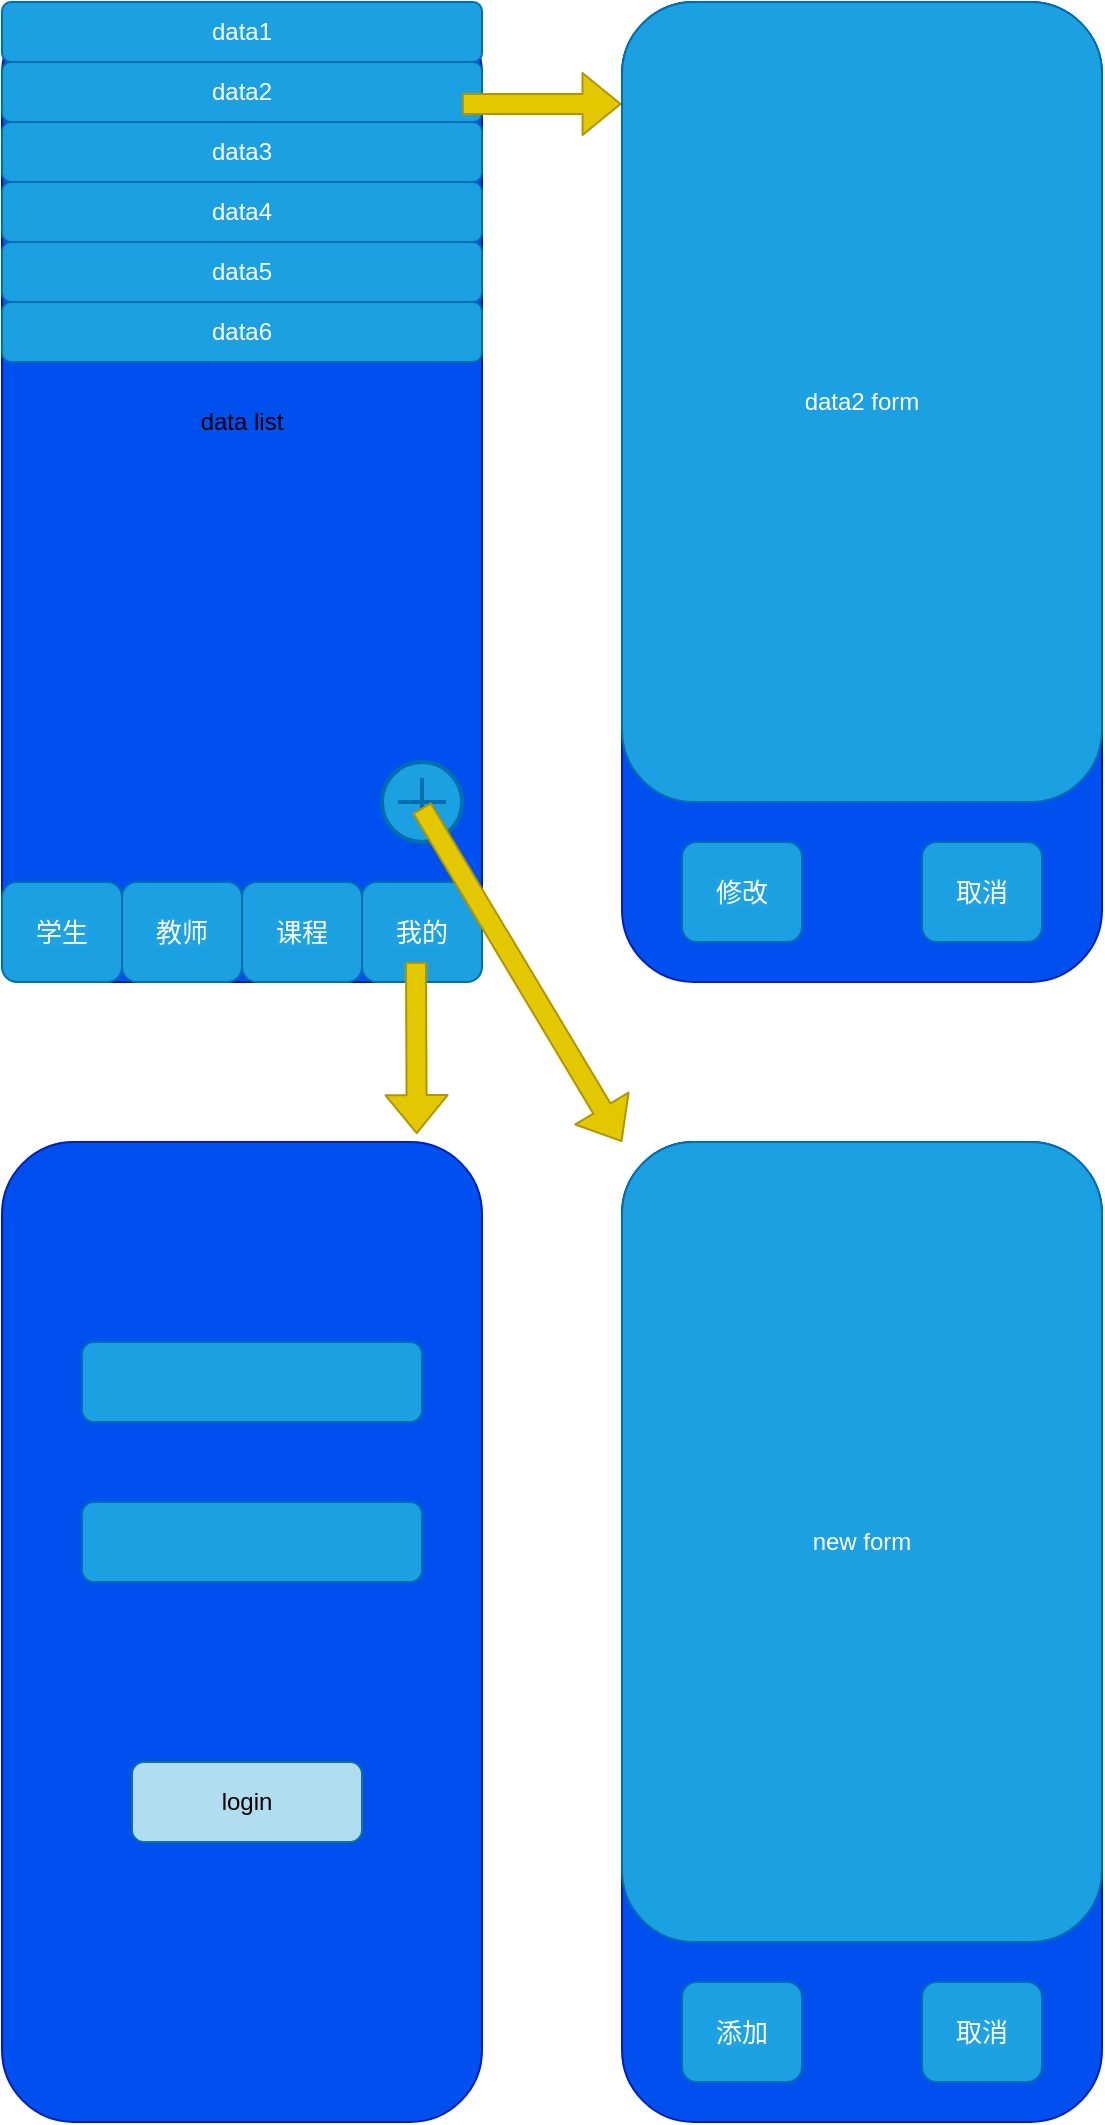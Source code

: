 <mxfile>
    <diagram id="yRWg84O2ZzBS_GjmQkxS" name="第 1 页">
        <mxGraphModel dx="1102" dy="647" grid="1" gridSize="10" guides="1" tooltips="1" connect="1" arrows="1" fold="1" page="1" pageScale="1" pageWidth="827" pageHeight="1169" math="0" shadow="0">
            <root>
                <mxCell id="0"/>
                <mxCell id="1" parent="0"/>
                <mxCell id="2" value="" style="rounded=1;whiteSpace=wrap;html=1;fillColor=#0050ef;strokeColor=#001DBC;fontColor=#ffffff;" vertex="1" parent="1">
                    <mxGeometry x="130" y="330" width="240" height="490" as="geometry"/>
                </mxCell>
                <mxCell id="3" value="&lt;span style=&quot;font-size: 13px ; background-color: rgba(255 , 255 , 255 , 0.01)&quot;&gt;学生&lt;/span&gt;" style="rounded=1;whiteSpace=wrap;html=1;fillColor=#1ba1e2;strokeColor=#006EAF;fontColor=#ffffff;" vertex="1" parent="1">
                    <mxGeometry x="130" y="770" width="60" height="50" as="geometry"/>
                </mxCell>
                <mxCell id="4" value="&lt;span style=&quot;font-size: 13px ; background-color: rgba(255 , 255 , 255 , 0.01)&quot;&gt;教师&lt;/span&gt;" style="rounded=1;whiteSpace=wrap;html=1;fillColor=#1ba1e2;strokeColor=#006EAF;fontColor=#ffffff;" vertex="1" parent="1">
                    <mxGeometry x="190" y="770" width="60" height="50" as="geometry"/>
                </mxCell>
                <mxCell id="5" value="&lt;span style=&quot;font-size: 13px ; background-color: rgba(255 , 255 , 255 , 0.01)&quot;&gt;课程&lt;/span&gt;" style="rounded=1;whiteSpace=wrap;html=1;fillColor=#1ba1e2;strokeColor=#006EAF;fontColor=#ffffff;" vertex="1" parent="1">
                    <mxGeometry x="250" y="770" width="60" height="50" as="geometry"/>
                </mxCell>
                <mxCell id="6" value="&lt;span style=&quot;font-size: 13px ; background-color: rgba(255 , 255 , 255 , 0.01)&quot;&gt;我的&lt;/span&gt;" style="rounded=1;whiteSpace=wrap;html=1;fillColor=#1ba1e2;strokeColor=#006EAF;fontColor=#ffffff;" vertex="1" parent="1">
                    <mxGeometry x="310" y="770" width="60" height="50" as="geometry"/>
                </mxCell>
                <mxCell id="7" value="data1" style="rounded=1;whiteSpace=wrap;html=1;fillColor=#1ba1e2;strokeColor=#006EAF;fontColor=#ffffff;" vertex="1" parent="1">
                    <mxGeometry x="130" y="330" width="240" height="30" as="geometry"/>
                </mxCell>
                <mxCell id="8" value="&lt;span&gt;data2&lt;/span&gt;" style="rounded=1;whiteSpace=wrap;html=1;fillColor=#1ba1e2;strokeColor=#006EAF;fontColor=#ffffff;" vertex="1" parent="1">
                    <mxGeometry x="130" y="360" width="240" height="30" as="geometry"/>
                </mxCell>
                <mxCell id="9" value="&lt;span&gt;data3&lt;/span&gt;" style="rounded=1;whiteSpace=wrap;html=1;fillColor=#1ba1e2;strokeColor=#006EAF;fontColor=#ffffff;" vertex="1" parent="1">
                    <mxGeometry x="130" y="390" width="240" height="30" as="geometry"/>
                </mxCell>
                <mxCell id="10" value="&lt;span&gt;data4&lt;/span&gt;" style="rounded=1;whiteSpace=wrap;html=1;fillColor=#1ba1e2;strokeColor=#006EAF;fontColor=#ffffff;" vertex="1" parent="1">
                    <mxGeometry x="130" y="420" width="240" height="30" as="geometry"/>
                </mxCell>
                <mxCell id="11" value="&lt;span&gt;data5&lt;/span&gt;" style="rounded=1;whiteSpace=wrap;html=1;fillColor=#1ba1e2;strokeColor=#006EAF;fontColor=#ffffff;" vertex="1" parent="1">
                    <mxGeometry x="130" y="450" width="240" height="30" as="geometry"/>
                </mxCell>
                <mxCell id="12" value="&lt;span&gt;data6&lt;/span&gt;" style="rounded=1;whiteSpace=wrap;html=1;fillColor=#1ba1e2;strokeColor=#006EAF;fontColor=#ffffff;" vertex="1" parent="1">
                    <mxGeometry x="130" y="480" width="240" height="30" as="geometry"/>
                </mxCell>
                <mxCell id="13" value="data list" style="text;html=1;strokeColor=none;fillColor=none;align=center;verticalAlign=middle;whiteSpace=wrap;rounded=0;" vertex="1" parent="1">
                    <mxGeometry x="210" y="530" width="80" height="20" as="geometry"/>
                </mxCell>
                <mxCell id="15" value="" style="rounded=1;whiteSpace=wrap;html=1;fillColor=#0050ef;strokeColor=#001DBC;fontColor=#ffffff;" vertex="1" parent="1">
                    <mxGeometry x="440" y="330" width="240" height="490" as="geometry"/>
                </mxCell>
                <mxCell id="17" value="" style="shape=flexArrow;endArrow=classic;html=1;entryX=-0.001;entryY=0.104;entryDx=0;entryDy=0;entryPerimeter=0;fillColor=#e3c800;strokeColor=#B09500;" edge="1" parent="1" target="15">
                    <mxGeometry width="50" height="50" relative="1" as="geometry">
                        <mxPoint x="360" y="381" as="sourcePoint"/>
                        <mxPoint x="490" y="270" as="targetPoint"/>
                    </mxGeometry>
                </mxCell>
                <mxCell id="19" value="data2&amp;nbsp;form" style="rounded=1;whiteSpace=wrap;html=1;fillColor=#1ba1e2;strokeColor=#006EAF;fontColor=#ffffff;" vertex="1" parent="1">
                    <mxGeometry x="440" y="330" width="240" height="400" as="geometry"/>
                </mxCell>
                <mxCell id="20" value="&lt;span style=&quot;font-size: 13px ; background-color: rgba(255 , 255 , 255 , 0.01)&quot;&gt;修改&lt;/span&gt;" style="rounded=1;whiteSpace=wrap;html=1;fillColor=#1ba1e2;strokeColor=#006EAF;fontColor=#ffffff;" vertex="1" parent="1">
                    <mxGeometry x="470" y="750" width="60" height="50" as="geometry"/>
                </mxCell>
                <mxCell id="21" value="&lt;span style=&quot;font-size: 13px ; background-color: rgba(255 , 255 , 255 , 0.01)&quot;&gt;取消&lt;/span&gt;" style="rounded=1;whiteSpace=wrap;html=1;fillColor=#1ba1e2;strokeColor=#006EAF;fontColor=#ffffff;" vertex="1" parent="1">
                    <mxGeometry x="590" y="750" width="60" height="50" as="geometry"/>
                </mxCell>
                <mxCell id="22" value="" style="rounded=1;whiteSpace=wrap;html=1;fillColor=#0050ef;strokeColor=#001DBC;fontColor=#ffffff;" vertex="1" parent="1">
                    <mxGeometry x="130" y="900" width="240" height="490" as="geometry"/>
                </mxCell>
                <mxCell id="23" value="" style="shape=flexArrow;endArrow=classic;html=1;entryX=0.864;entryY=-0.008;entryDx=0;entryDy=0;entryPerimeter=0;fillColor=#e3c800;strokeColor=#B09500;" edge="1" parent="1" target="22">
                    <mxGeometry width="50" height="50" relative="1" as="geometry">
                        <mxPoint x="337" y="810" as="sourcePoint"/>
                        <mxPoint x="390" y="760" as="targetPoint"/>
                    </mxGeometry>
                </mxCell>
                <mxCell id="24" value="" style="rounded=1;whiteSpace=wrap;html=1;fillColor=#1ba1e2;strokeColor=#006EAF;fontColor=#ffffff;" vertex="1" parent="1">
                    <mxGeometry x="170" y="1000" width="170" height="40" as="geometry"/>
                </mxCell>
                <mxCell id="25" value="" style="rounded=1;whiteSpace=wrap;html=1;fillColor=#1ba1e2;strokeColor=#006EAF;fontColor=#ffffff;" vertex="1" parent="1">
                    <mxGeometry x="170" y="1080" width="170" height="40" as="geometry"/>
                </mxCell>
                <mxCell id="26" value="&lt;font color=&quot;#000000&quot;&gt;login&lt;/font&gt;" style="rounded=1;whiteSpace=wrap;html=1;fillColor=#b1ddf0;strokeColor=#10739e;" vertex="1" parent="1">
                    <mxGeometry x="195" y="1210" width="115" height="40" as="geometry"/>
                </mxCell>
                <mxCell id="28" value="" style="html=1;verticalLabelPosition=bottom;align=center;labelBackgroundColor=#ffffff;verticalAlign=top;strokeWidth=2;strokeColor=#006EAF;shadow=0;dashed=0;shape=mxgraph.ios7.icons.add;fillColor=#1ba1e2;fontColor=#ffffff;" vertex="1" parent="1">
                    <mxGeometry x="320" y="710" width="40" height="40" as="geometry"/>
                </mxCell>
                <mxCell id="29" value="" style="rounded=1;whiteSpace=wrap;html=1;fillColor=#0050ef;strokeColor=#001DBC;fontColor=#ffffff;" vertex="1" parent="1">
                    <mxGeometry x="440" y="900" width="240" height="490" as="geometry"/>
                </mxCell>
                <mxCell id="30" value="new form" style="rounded=1;whiteSpace=wrap;html=1;fillColor=#1ba1e2;strokeColor=#006EAF;fontColor=#ffffff;" vertex="1" parent="1">
                    <mxGeometry x="440" y="900" width="240" height="400" as="geometry"/>
                </mxCell>
                <mxCell id="31" value="&lt;span style=&quot;font-size: 13px ; background-color: rgba(255 , 255 , 255 , 0.01)&quot;&gt;添加&lt;/span&gt;" style="rounded=1;whiteSpace=wrap;html=1;fillColor=#1ba1e2;strokeColor=#006EAF;fontColor=#ffffff;" vertex="1" parent="1">
                    <mxGeometry x="470" y="1320" width="60" height="50" as="geometry"/>
                </mxCell>
                <mxCell id="32" value="&lt;span style=&quot;font-size: 13px ; background-color: rgba(255 , 255 , 255 , 0.01)&quot;&gt;取消&lt;/span&gt;" style="rounded=1;whiteSpace=wrap;html=1;fillColor=#1ba1e2;strokeColor=#006EAF;fontColor=#ffffff;" vertex="1" parent="1">
                    <mxGeometry x="590" y="1320" width="60" height="50" as="geometry"/>
                </mxCell>
                <mxCell id="33" value="" style="shape=flexArrow;endArrow=classic;html=1;entryX=0;entryY=0;entryDx=0;entryDy=0;exitX=0.496;exitY=0.571;exitDx=0;exitDy=0;exitPerimeter=0;fillColor=#e3c800;strokeColor=#B09500;" edge="1" parent="1" source="28" target="30">
                    <mxGeometry width="50" height="50" relative="1" as="geometry">
                        <mxPoint x="330" y="740" as="sourcePoint"/>
                        <mxPoint x="380" y="690" as="targetPoint"/>
                    </mxGeometry>
                </mxCell>
            </root>
        </mxGraphModel>
    </diagram>
</mxfile>